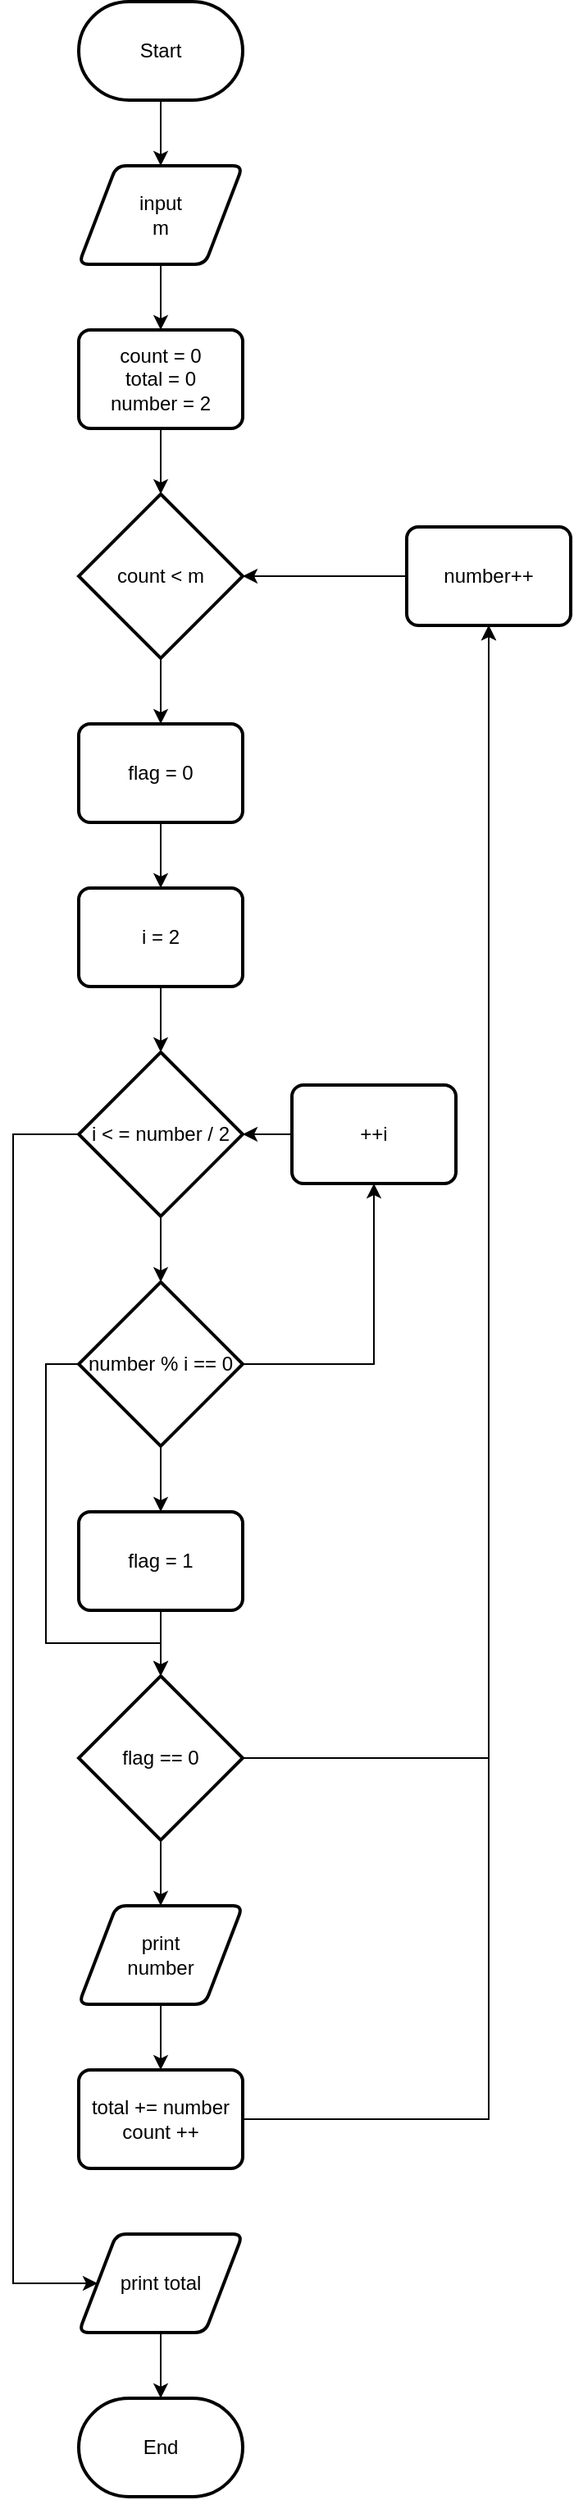<mxfile version="21.2.3" type="device">
  <diagram name="Page-1" id="aas672YwQk-0MgA5ubcF">
    <mxGraphModel dx="1366" dy="696" grid="1" gridSize="10" guides="1" tooltips="1" connect="1" arrows="1" fold="1" page="1" pageScale="1" pageWidth="1200" pageHeight="1600" math="0" shadow="0">
      <root>
        <mxCell id="0" />
        <mxCell id="1" parent="0" />
        <mxCell id="0O_5AEte1-7F4LtiwX9_-39" value="" style="edgeStyle=orthogonalEdgeStyle;rounded=0;orthogonalLoop=1;jettySize=auto;html=1;" edge="1" parent="1" source="vzzCDepZhQNcNllD5PRw-27" target="0O_5AEte1-7F4LtiwX9_-1">
          <mxGeometry relative="1" as="geometry" />
        </mxCell>
        <mxCell id="vzzCDepZhQNcNllD5PRw-27" value="Start" style="strokeWidth=2;html=1;shape=mxgraph.flowchart.terminator;whiteSpace=wrap;" parent="1" vertex="1">
          <mxGeometry x="550" y="40" width="100" height="60" as="geometry" />
        </mxCell>
        <mxCell id="0O_5AEte1-7F4LtiwX9_-40" value="" style="edgeStyle=orthogonalEdgeStyle;rounded=0;orthogonalLoop=1;jettySize=auto;html=1;" edge="1" parent="1" source="0O_5AEte1-7F4LtiwX9_-1" target="0O_5AEte1-7F4LtiwX9_-2">
          <mxGeometry relative="1" as="geometry" />
        </mxCell>
        <mxCell id="0O_5AEte1-7F4LtiwX9_-1" value="&lt;div&gt;input&lt;/div&gt;&lt;div&gt;m&lt;br&gt;&lt;/div&gt;" style="shape=parallelogram;html=1;strokeWidth=2;perimeter=parallelogramPerimeter;whiteSpace=wrap;rounded=1;arcSize=12;size=0.23;" vertex="1" parent="1">
          <mxGeometry x="550" y="140" width="100" height="60" as="geometry" />
        </mxCell>
        <mxCell id="0O_5AEte1-7F4LtiwX9_-41" value="" style="edgeStyle=orthogonalEdgeStyle;rounded=0;orthogonalLoop=1;jettySize=auto;html=1;" edge="1" parent="1" source="0O_5AEte1-7F4LtiwX9_-2" target="0O_5AEte1-7F4LtiwX9_-3">
          <mxGeometry relative="1" as="geometry" />
        </mxCell>
        <mxCell id="0O_5AEte1-7F4LtiwX9_-2" value="&lt;div&gt;count = 0&lt;/div&gt;&lt;div&gt;total = 0&lt;/div&gt;&lt;div&gt;number = 2&lt;/div&gt;" style="rounded=1;whiteSpace=wrap;html=1;absoluteArcSize=1;arcSize=14;strokeWidth=2;" vertex="1" parent="1">
          <mxGeometry x="550" y="240" width="100" height="60" as="geometry" />
        </mxCell>
        <mxCell id="0O_5AEte1-7F4LtiwX9_-13" value="" style="edgeStyle=orthogonalEdgeStyle;rounded=0;orthogonalLoop=1;jettySize=auto;html=1;" edge="1" parent="1" source="0O_5AEte1-7F4LtiwX9_-3" target="0O_5AEte1-7F4LtiwX9_-5">
          <mxGeometry relative="1" as="geometry" />
        </mxCell>
        <mxCell id="0O_5AEte1-7F4LtiwX9_-3" value="count &amp;lt; m" style="strokeWidth=2;html=1;shape=mxgraph.flowchart.decision;whiteSpace=wrap;" vertex="1" parent="1">
          <mxGeometry x="550" y="340" width="100" height="100" as="geometry" />
        </mxCell>
        <mxCell id="0O_5AEte1-7F4LtiwX9_-14" value="" style="edgeStyle=orthogonalEdgeStyle;rounded=0;orthogonalLoop=1;jettySize=auto;html=1;" edge="1" parent="1" source="0O_5AEte1-7F4LtiwX9_-5" target="0O_5AEte1-7F4LtiwX9_-6">
          <mxGeometry relative="1" as="geometry" />
        </mxCell>
        <mxCell id="0O_5AEte1-7F4LtiwX9_-5" value="flag = 0" style="rounded=1;whiteSpace=wrap;html=1;absoluteArcSize=1;arcSize=14;strokeWidth=2;" vertex="1" parent="1">
          <mxGeometry x="550" y="480" width="100" height="60" as="geometry" />
        </mxCell>
        <mxCell id="0O_5AEte1-7F4LtiwX9_-15" value="" style="edgeStyle=orthogonalEdgeStyle;rounded=0;orthogonalLoop=1;jettySize=auto;html=1;" edge="1" parent="1" source="0O_5AEte1-7F4LtiwX9_-6" target="0O_5AEte1-7F4LtiwX9_-7">
          <mxGeometry relative="1" as="geometry" />
        </mxCell>
        <mxCell id="0O_5AEte1-7F4LtiwX9_-6" value="i = 2" style="rounded=1;whiteSpace=wrap;html=1;absoluteArcSize=1;arcSize=14;strokeWidth=2;" vertex="1" parent="1">
          <mxGeometry x="550" y="580" width="100" height="60" as="geometry" />
        </mxCell>
        <mxCell id="0O_5AEte1-7F4LtiwX9_-16" value="" style="edgeStyle=orthogonalEdgeStyle;rounded=0;orthogonalLoop=1;jettySize=auto;html=1;" edge="1" parent="1" source="0O_5AEte1-7F4LtiwX9_-7" target="0O_5AEte1-7F4LtiwX9_-8">
          <mxGeometry relative="1" as="geometry" />
        </mxCell>
        <mxCell id="0O_5AEte1-7F4LtiwX9_-38" style="edgeStyle=orthogonalEdgeStyle;rounded=0;orthogonalLoop=1;jettySize=auto;html=1;exitX=0;exitY=0.5;exitDx=0;exitDy=0;exitPerimeter=0;entryX=0;entryY=0.5;entryDx=0;entryDy=0;" edge="1" parent="1" source="0O_5AEte1-7F4LtiwX9_-7" target="0O_5AEte1-7F4LtiwX9_-30">
          <mxGeometry relative="1" as="geometry">
            <Array as="points">
              <mxPoint x="510" y="730" />
              <mxPoint x="510" y="1430" />
            </Array>
          </mxGeometry>
        </mxCell>
        <mxCell id="0O_5AEte1-7F4LtiwX9_-7" value="i &amp;lt; = number / 2" style="strokeWidth=2;html=1;shape=mxgraph.flowchart.decision;whiteSpace=wrap;" vertex="1" parent="1">
          <mxGeometry x="550" y="680" width="100" height="100" as="geometry" />
        </mxCell>
        <mxCell id="0O_5AEte1-7F4LtiwX9_-17" value="" style="edgeStyle=orthogonalEdgeStyle;rounded=0;orthogonalLoop=1;jettySize=auto;html=1;" edge="1" parent="1" source="0O_5AEte1-7F4LtiwX9_-8" target="0O_5AEte1-7F4LtiwX9_-9">
          <mxGeometry relative="1" as="geometry" />
        </mxCell>
        <mxCell id="0O_5AEte1-7F4LtiwX9_-20" style="edgeStyle=orthogonalEdgeStyle;rounded=0;orthogonalLoop=1;jettySize=auto;html=1;exitX=1;exitY=0.5;exitDx=0;exitDy=0;exitPerimeter=0;entryX=0.5;entryY=1;entryDx=0;entryDy=0;" edge="1" parent="1" source="0O_5AEte1-7F4LtiwX9_-8" target="0O_5AEte1-7F4LtiwX9_-19">
          <mxGeometry relative="1" as="geometry" />
        </mxCell>
        <mxCell id="0O_5AEte1-7F4LtiwX9_-35" style="edgeStyle=orthogonalEdgeStyle;rounded=0;orthogonalLoop=1;jettySize=auto;html=1;exitX=0;exitY=0.5;exitDx=0;exitDy=0;exitPerimeter=0;" edge="1" parent="1" source="0O_5AEte1-7F4LtiwX9_-8" target="0O_5AEte1-7F4LtiwX9_-10">
          <mxGeometry relative="1" as="geometry">
            <Array as="points">
              <mxPoint x="530" y="870" />
              <mxPoint x="530" y="1040" />
              <mxPoint x="600" y="1040" />
            </Array>
          </mxGeometry>
        </mxCell>
        <mxCell id="0O_5AEte1-7F4LtiwX9_-8" value="number % i == 0" style="strokeWidth=2;html=1;shape=mxgraph.flowchart.decision;whiteSpace=wrap;" vertex="1" parent="1">
          <mxGeometry x="550" y="820" width="100" height="100" as="geometry" />
        </mxCell>
        <mxCell id="0O_5AEte1-7F4LtiwX9_-22" value="" style="edgeStyle=orthogonalEdgeStyle;rounded=0;orthogonalLoop=1;jettySize=auto;html=1;" edge="1" parent="1" source="0O_5AEte1-7F4LtiwX9_-9" target="0O_5AEte1-7F4LtiwX9_-10">
          <mxGeometry relative="1" as="geometry" />
        </mxCell>
        <mxCell id="0O_5AEte1-7F4LtiwX9_-9" value="flag = 1" style="rounded=1;whiteSpace=wrap;html=1;absoluteArcSize=1;arcSize=14;strokeWidth=2;" vertex="1" parent="1">
          <mxGeometry x="550" y="960" width="100" height="60" as="geometry" />
        </mxCell>
        <mxCell id="0O_5AEte1-7F4LtiwX9_-23" value="" style="edgeStyle=orthogonalEdgeStyle;rounded=0;orthogonalLoop=1;jettySize=auto;html=1;" edge="1" parent="1" source="0O_5AEte1-7F4LtiwX9_-10" target="0O_5AEte1-7F4LtiwX9_-11">
          <mxGeometry relative="1" as="geometry" />
        </mxCell>
        <mxCell id="0O_5AEte1-7F4LtiwX9_-27" style="edgeStyle=orthogonalEdgeStyle;rounded=0;orthogonalLoop=1;jettySize=auto;html=1;exitX=1;exitY=0.5;exitDx=0;exitDy=0;exitPerimeter=0;entryX=0.5;entryY=1;entryDx=0;entryDy=0;" edge="1" parent="1" source="0O_5AEte1-7F4LtiwX9_-10" target="0O_5AEte1-7F4LtiwX9_-26">
          <mxGeometry relative="1" as="geometry" />
        </mxCell>
        <mxCell id="0O_5AEte1-7F4LtiwX9_-10" value="flag == 0" style="strokeWidth=2;html=1;shape=mxgraph.flowchart.decision;whiteSpace=wrap;" vertex="1" parent="1">
          <mxGeometry x="550" y="1060" width="100" height="100" as="geometry" />
        </mxCell>
        <mxCell id="0O_5AEte1-7F4LtiwX9_-24" value="" style="edgeStyle=orthogonalEdgeStyle;rounded=0;orthogonalLoop=1;jettySize=auto;html=1;" edge="1" parent="1" source="0O_5AEte1-7F4LtiwX9_-11" target="0O_5AEte1-7F4LtiwX9_-12">
          <mxGeometry relative="1" as="geometry" />
        </mxCell>
        <mxCell id="0O_5AEte1-7F4LtiwX9_-11" value="&lt;div&gt;print&lt;/div&gt;&lt;div&gt;number&lt;br&gt;&lt;/div&gt;" style="shape=parallelogram;html=1;strokeWidth=2;perimeter=parallelogramPerimeter;whiteSpace=wrap;rounded=1;arcSize=12;size=0.23;" vertex="1" parent="1">
          <mxGeometry x="550" y="1200" width="100" height="60" as="geometry" />
        </mxCell>
        <mxCell id="0O_5AEte1-7F4LtiwX9_-33" style="edgeStyle=orthogonalEdgeStyle;rounded=0;orthogonalLoop=1;jettySize=auto;html=1;exitX=1;exitY=0.5;exitDx=0;exitDy=0;entryX=0.5;entryY=1;entryDx=0;entryDy=0;" edge="1" parent="1" source="0O_5AEte1-7F4LtiwX9_-12" target="0O_5AEte1-7F4LtiwX9_-26">
          <mxGeometry relative="1" as="geometry" />
        </mxCell>
        <mxCell id="0O_5AEte1-7F4LtiwX9_-12" value="&lt;div&gt;total += number&lt;/div&gt;&lt;div&gt;count ++&lt;br&gt;&lt;/div&gt;" style="rounded=1;whiteSpace=wrap;html=1;absoluteArcSize=1;arcSize=14;strokeWidth=2;" vertex="1" parent="1">
          <mxGeometry x="550" y="1300" width="100" height="60" as="geometry" />
        </mxCell>
        <mxCell id="0O_5AEte1-7F4LtiwX9_-21" value="" style="edgeStyle=orthogonalEdgeStyle;rounded=0;orthogonalLoop=1;jettySize=auto;html=1;" edge="1" parent="1" source="0O_5AEte1-7F4LtiwX9_-19" target="0O_5AEte1-7F4LtiwX9_-7">
          <mxGeometry relative="1" as="geometry" />
        </mxCell>
        <mxCell id="0O_5AEte1-7F4LtiwX9_-19" value="++i" style="rounded=1;whiteSpace=wrap;html=1;absoluteArcSize=1;arcSize=14;strokeWidth=2;" vertex="1" parent="1">
          <mxGeometry x="680" y="700" width="100" height="60" as="geometry" />
        </mxCell>
        <mxCell id="0O_5AEte1-7F4LtiwX9_-28" value="" style="edgeStyle=orthogonalEdgeStyle;rounded=0;orthogonalLoop=1;jettySize=auto;html=1;" edge="1" parent="1" source="0O_5AEte1-7F4LtiwX9_-26" target="0O_5AEte1-7F4LtiwX9_-3">
          <mxGeometry relative="1" as="geometry" />
        </mxCell>
        <mxCell id="0O_5AEte1-7F4LtiwX9_-26" value="number++" style="rounded=1;whiteSpace=wrap;html=1;absoluteArcSize=1;arcSize=14;strokeWidth=2;" vertex="1" parent="1">
          <mxGeometry x="750" y="360" width="100" height="60" as="geometry" />
        </mxCell>
        <mxCell id="0O_5AEte1-7F4LtiwX9_-32" value="" style="edgeStyle=orthogonalEdgeStyle;rounded=0;orthogonalLoop=1;jettySize=auto;html=1;" edge="1" parent="1" source="0O_5AEte1-7F4LtiwX9_-30" target="0O_5AEte1-7F4LtiwX9_-31">
          <mxGeometry relative="1" as="geometry" />
        </mxCell>
        <mxCell id="0O_5AEte1-7F4LtiwX9_-30" value="print total" style="shape=parallelogram;html=1;strokeWidth=2;perimeter=parallelogramPerimeter;whiteSpace=wrap;rounded=1;arcSize=12;size=0.23;" vertex="1" parent="1">
          <mxGeometry x="550" y="1400" width="100" height="60" as="geometry" />
        </mxCell>
        <mxCell id="0O_5AEte1-7F4LtiwX9_-31" value="End" style="strokeWidth=2;html=1;shape=mxgraph.flowchart.terminator;whiteSpace=wrap;" vertex="1" parent="1">
          <mxGeometry x="550" y="1500" width="100" height="60" as="geometry" />
        </mxCell>
      </root>
    </mxGraphModel>
  </diagram>
</mxfile>

